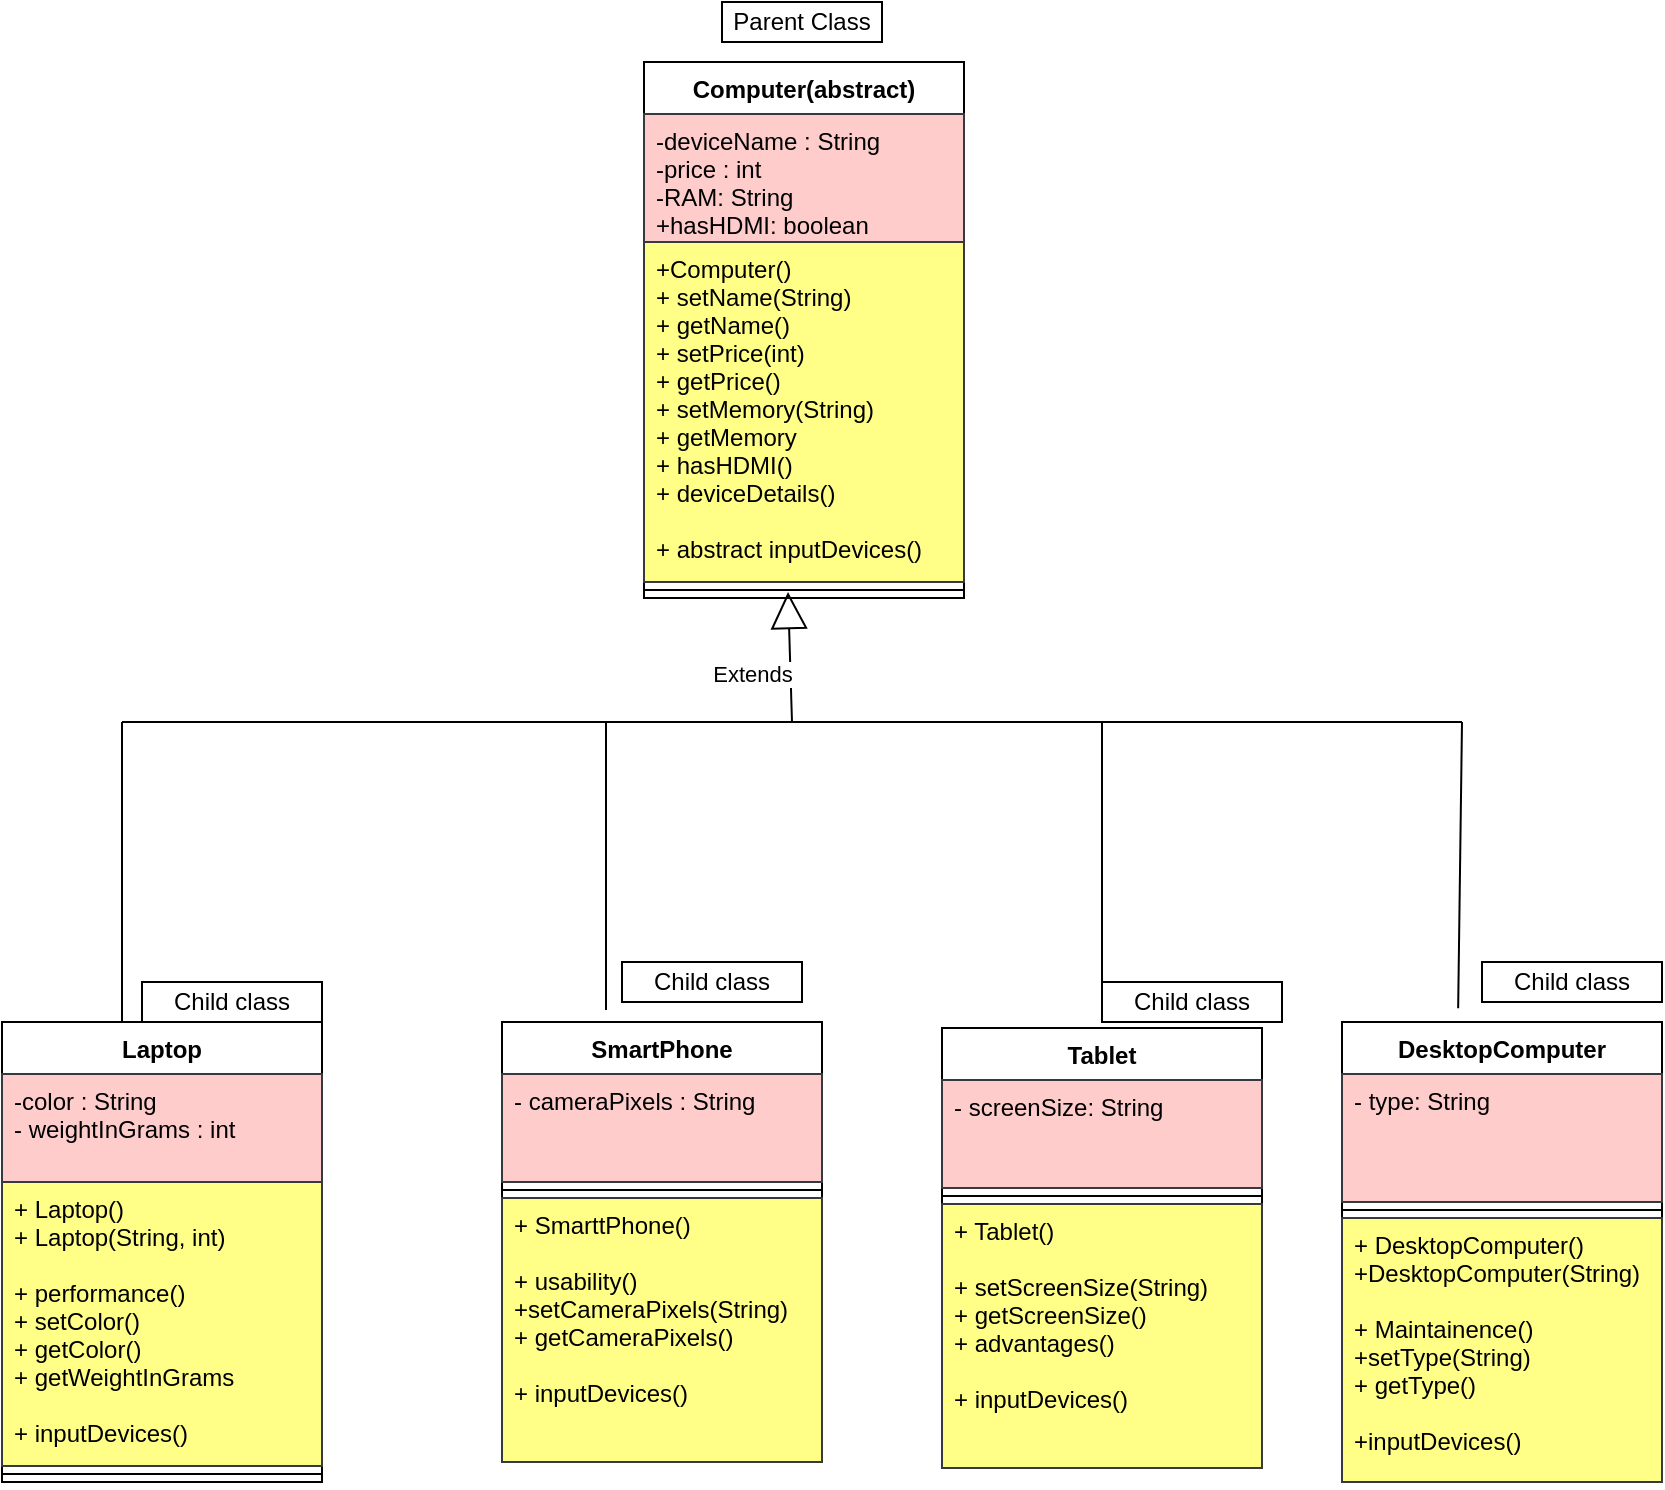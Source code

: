 <mxfile version="20.6.0" type="device"><diagram id="Juxt1GDownKfmOn9Un50" name="Page-1"><mxGraphModel dx="868" dy="450" grid="1" gridSize="10" guides="1" tooltips="1" connect="1" arrows="1" fold="1" page="1" pageScale="1" pageWidth="850" pageHeight="1100" math="0" shadow="0"><root><mxCell id="0"/><mxCell id="1" parent="0"/><mxCell id="tdOqcuPv-V5w8VtgRjol-1" value="Computer(abstract)" style="swimlane;fontStyle=1;align=center;verticalAlign=top;childLayout=stackLayout;horizontal=1;startSize=26;horizontalStack=0;resizeParent=1;resizeParentMax=0;resizeLast=0;collapsible=1;marginBottom=0;" vertex="1" parent="1"><mxGeometry x="331" y="30" width="160" height="268" as="geometry"/></mxCell><mxCell id="tdOqcuPv-V5w8VtgRjol-2" value="-deviceName : String&#10;-price : int&#10;-RAM: String&#10;+hasHDMI: boolean" style="text;strokeColor=#36393d;fillColor=#ffcccc;align=left;verticalAlign=top;spacingLeft=4;spacingRight=4;overflow=hidden;rotatable=0;points=[[0,0.5],[1,0.5]];portConstraint=eastwest;" vertex="1" parent="tdOqcuPv-V5w8VtgRjol-1"><mxGeometry y="26" width="160" height="64" as="geometry"/></mxCell><mxCell id="tdOqcuPv-V5w8VtgRjol-4" value="+Computer()&#10;+ setName(String)&#10;+ getName()&#10;+ setPrice(int)&#10;+ getPrice()&#10;+ setMemory(String)&#10;+ getMemory&#10;+ hasHDMI()&#10;+ deviceDetails()&#10;&#10;+ abstract inputDevices()&#10;" style="text;align=left;verticalAlign=top;spacingLeft=4;spacingRight=4;overflow=hidden;rotatable=0;points=[[0,0.5],[1,0.5]];portConstraint=eastwest;fillColor=#ffff88;strokeColor=#36393d;" vertex="1" parent="tdOqcuPv-V5w8VtgRjol-1"><mxGeometry y="90" width="160" height="170" as="geometry"/></mxCell><mxCell id="tdOqcuPv-V5w8VtgRjol-3" value="" style="line;strokeWidth=1;fillColor=none;align=left;verticalAlign=middle;spacingTop=-1;spacingLeft=3;spacingRight=3;rotatable=0;labelPosition=right;points=[];portConstraint=eastwest;strokeColor=inherit;" vertex="1" parent="tdOqcuPv-V5w8VtgRjol-1"><mxGeometry y="260" width="160" height="8" as="geometry"/></mxCell><mxCell id="tdOqcuPv-V5w8VtgRjol-5" value="DesktopComputer" style="swimlane;fontStyle=1;align=center;verticalAlign=top;childLayout=stackLayout;horizontal=1;startSize=26;horizontalStack=0;resizeParent=1;resizeParentMax=0;resizeLast=0;collapsible=1;marginBottom=0;" vertex="1" parent="1"><mxGeometry x="680" y="510" width="160" height="230" as="geometry"/></mxCell><mxCell id="tdOqcuPv-V5w8VtgRjol-6" value="- type: String&#10;" style="text;strokeColor=#36393d;fillColor=#ffcccc;align=left;verticalAlign=top;spacingLeft=4;spacingRight=4;overflow=hidden;rotatable=0;points=[[0,0.5],[1,0.5]];portConstraint=eastwest;" vertex="1" parent="tdOqcuPv-V5w8VtgRjol-5"><mxGeometry y="26" width="160" height="64" as="geometry"/></mxCell><mxCell id="tdOqcuPv-V5w8VtgRjol-7" value="" style="line;strokeWidth=1;fillColor=none;align=left;verticalAlign=middle;spacingTop=-1;spacingLeft=3;spacingRight=3;rotatable=0;labelPosition=right;points=[];portConstraint=eastwest;strokeColor=inherit;" vertex="1" parent="tdOqcuPv-V5w8VtgRjol-5"><mxGeometry y="90" width="160" height="8" as="geometry"/></mxCell><mxCell id="tdOqcuPv-V5w8VtgRjol-8" value="+ DesktopComputer()&#10;+DesktopComputer(String)&#10;&#10;+ Maintainence()&#10;+setType(String)&#10;+ getType()&#10;&#10;+inputDevices()&#10;" style="text;strokeColor=#36393d;fillColor=#ffff88;align=left;verticalAlign=top;spacingLeft=4;spacingRight=4;overflow=hidden;rotatable=0;points=[[0,0.5],[1,0.5]];portConstraint=eastwest;" vertex="1" parent="tdOqcuPv-V5w8VtgRjol-5"><mxGeometry y="98" width="160" height="132" as="geometry"/></mxCell><mxCell id="tdOqcuPv-V5w8VtgRjol-9" value="Laptop" style="swimlane;fontStyle=1;align=center;verticalAlign=top;childLayout=stackLayout;horizontal=1;startSize=26;horizontalStack=0;resizeParent=1;resizeParentMax=0;resizeLast=0;collapsible=1;marginBottom=0;" vertex="1" parent="1"><mxGeometry x="10" y="510" width="160" height="230" as="geometry"/></mxCell><mxCell id="tdOqcuPv-V5w8VtgRjol-10" value="-color : String&#10;- weightInGrams : int" style="text;strokeColor=#36393d;fillColor=#ffcccc;align=left;verticalAlign=top;spacingLeft=4;spacingRight=4;overflow=hidden;rotatable=0;points=[[0,0.5],[1,0.5]];portConstraint=eastwest;" vertex="1" parent="tdOqcuPv-V5w8VtgRjol-9"><mxGeometry y="26" width="160" height="54" as="geometry"/></mxCell><mxCell id="tdOqcuPv-V5w8VtgRjol-12" value="+ Laptop()&#10;+ Laptop(String, int)&#10;&#10;+ performance()&#10;+ setColor()&#10;+ getColor()&#10;+ getWeightInGrams&#10;&#10;+ inputDevices()" style="text;strokeColor=#36393d;fillColor=#ffff88;align=left;verticalAlign=top;spacingLeft=4;spacingRight=4;overflow=hidden;rotatable=0;points=[[0,0.5],[1,0.5]];portConstraint=eastwest;" vertex="1" parent="tdOqcuPv-V5w8VtgRjol-9"><mxGeometry y="80" width="160" height="142" as="geometry"/></mxCell><mxCell id="tdOqcuPv-V5w8VtgRjol-11" value="" style="line;strokeWidth=1;fillColor=none;align=left;verticalAlign=middle;spacingTop=-1;spacingLeft=3;spacingRight=3;rotatable=0;labelPosition=right;points=[];portConstraint=eastwest;strokeColor=inherit;" vertex="1" parent="tdOqcuPv-V5w8VtgRjol-9"><mxGeometry y="222" width="160" height="8" as="geometry"/></mxCell><mxCell id="tdOqcuPv-V5w8VtgRjol-13" value="SmartPhone" style="swimlane;fontStyle=1;align=center;verticalAlign=top;childLayout=stackLayout;horizontal=1;startSize=26;horizontalStack=0;resizeParent=1;resizeParentMax=0;resizeLast=0;collapsible=1;marginBottom=0;" vertex="1" parent="1"><mxGeometry x="260" y="510" width="160" height="220" as="geometry"/></mxCell><mxCell id="tdOqcuPv-V5w8VtgRjol-14" value="- cameraPixels : String" style="text;strokeColor=#36393d;fillColor=#ffcccc;align=left;verticalAlign=top;spacingLeft=4;spacingRight=4;overflow=hidden;rotatable=0;points=[[0,0.5],[1,0.5]];portConstraint=eastwest;" vertex="1" parent="tdOqcuPv-V5w8VtgRjol-13"><mxGeometry y="26" width="160" height="54" as="geometry"/></mxCell><mxCell id="tdOqcuPv-V5w8VtgRjol-15" value="" style="line;strokeWidth=1;fillColor=none;align=left;verticalAlign=middle;spacingTop=-1;spacingLeft=3;spacingRight=3;rotatable=0;labelPosition=right;points=[];portConstraint=eastwest;strokeColor=inherit;" vertex="1" parent="tdOqcuPv-V5w8VtgRjol-13"><mxGeometry y="80" width="160" height="8" as="geometry"/></mxCell><mxCell id="tdOqcuPv-V5w8VtgRjol-16" value="+ SmarttPhone()&#10;&#10;+ usability()&#10;+setCameraPixels(String)&#10;+ getCameraPixels()&#10;&#10;+ inputDevices()" style="text;strokeColor=#36393d;fillColor=#ffff88;align=left;verticalAlign=top;spacingLeft=4;spacingRight=4;overflow=hidden;rotatable=0;points=[[0,0.5],[1,0.5]];portConstraint=eastwest;" vertex="1" parent="tdOqcuPv-V5w8VtgRjol-13"><mxGeometry y="88" width="160" height="132" as="geometry"/></mxCell><mxCell id="tdOqcuPv-V5w8VtgRjol-17" value="Tablet" style="swimlane;fontStyle=1;align=center;verticalAlign=top;childLayout=stackLayout;horizontal=1;startSize=26;horizontalStack=0;resizeParent=1;resizeParentMax=0;resizeLast=0;collapsible=1;marginBottom=0;" vertex="1" parent="1"><mxGeometry x="480" y="513" width="160" height="220" as="geometry"/></mxCell><mxCell id="tdOqcuPv-V5w8VtgRjol-18" value="- screenSize: String" style="text;strokeColor=#36393d;fillColor=#ffcccc;align=left;verticalAlign=top;spacingLeft=4;spacingRight=4;overflow=hidden;rotatable=0;points=[[0,0.5],[1,0.5]];portConstraint=eastwest;" vertex="1" parent="tdOqcuPv-V5w8VtgRjol-17"><mxGeometry y="26" width="160" height="54" as="geometry"/></mxCell><mxCell id="tdOqcuPv-V5w8VtgRjol-19" value="" style="line;strokeWidth=1;fillColor=none;align=left;verticalAlign=middle;spacingTop=-1;spacingLeft=3;spacingRight=3;rotatable=0;labelPosition=right;points=[];portConstraint=eastwest;strokeColor=inherit;" vertex="1" parent="tdOqcuPv-V5w8VtgRjol-17"><mxGeometry y="80" width="160" height="8" as="geometry"/></mxCell><mxCell id="tdOqcuPv-V5w8VtgRjol-20" value="+ Tablet()&#10;&#10;+ setScreenSize(String)&#10;+ getScreenSize()&#10;+ advantages()&#10;&#10;+ inputDevices()" style="text;strokeColor=#36393d;fillColor=#ffff88;align=left;verticalAlign=top;spacingLeft=4;spacingRight=4;overflow=hidden;rotatable=0;points=[[0,0.5],[1,0.5]];portConstraint=eastwest;" vertex="1" parent="tdOqcuPv-V5w8VtgRjol-17"><mxGeometry y="88" width="160" height="132" as="geometry"/></mxCell><mxCell id="tdOqcuPv-V5w8VtgRjol-23" value="Child class" style="rounded=0;whiteSpace=wrap;html=1;" vertex="1" parent="1"><mxGeometry x="80" y="490" width="90" height="20" as="geometry"/></mxCell><mxCell id="tdOqcuPv-V5w8VtgRjol-24" value="Child class" style="rounded=0;whiteSpace=wrap;html=1;" vertex="1" parent="1"><mxGeometry x="320" y="480" width="90" height="20" as="geometry"/></mxCell><mxCell id="tdOqcuPv-V5w8VtgRjol-25" value="Child class" style="rounded=0;whiteSpace=wrap;html=1;" vertex="1" parent="1"><mxGeometry x="560" y="490" width="90" height="20" as="geometry"/></mxCell><mxCell id="tdOqcuPv-V5w8VtgRjol-26" value="Child class" style="rounded=0;whiteSpace=wrap;html=1;" vertex="1" parent="1"><mxGeometry x="750" y="480" width="90" height="20" as="geometry"/></mxCell><mxCell id="tdOqcuPv-V5w8VtgRjol-27" value="Parent Class" style="rounded=0;whiteSpace=wrap;html=1;" vertex="1" parent="1"><mxGeometry x="370" width="80" height="20" as="geometry"/></mxCell><mxCell id="tdOqcuPv-V5w8VtgRjol-28" value="" style="endArrow=none;html=1;rounded=0;" edge="1" parent="1"><mxGeometry width="50" height="50" relative="1" as="geometry"><mxPoint x="70" y="360" as="sourcePoint"/><mxPoint x="740" y="360" as="targetPoint"/><Array as="points"><mxPoint x="400" y="360"/></Array></mxGeometry></mxCell><mxCell id="tdOqcuPv-V5w8VtgRjol-29" value="" style="endArrow=none;html=1;rounded=0;exitX=0.375;exitY=0;exitDx=0;exitDy=0;exitPerimeter=0;" edge="1" parent="1" source="tdOqcuPv-V5w8VtgRjol-9"><mxGeometry width="50" height="50" relative="1" as="geometry"><mxPoint x="70" y="300" as="sourcePoint"/><mxPoint x="70" y="360" as="targetPoint"/></mxGeometry></mxCell><mxCell id="tdOqcuPv-V5w8VtgRjol-30" value="" style="endArrow=none;html=1;rounded=0;" edge="1" parent="1"><mxGeometry width="50" height="50" relative="1" as="geometry"><mxPoint x="560" y="510" as="sourcePoint"/><mxPoint x="560" y="360" as="targetPoint"/></mxGeometry></mxCell><mxCell id="tdOqcuPv-V5w8VtgRjol-31" value="" style="endArrow=none;html=1;rounded=0;exitX=0.325;exitY=-0.027;exitDx=0;exitDy=0;exitPerimeter=0;" edge="1" parent="1" source="tdOqcuPv-V5w8VtgRjol-13"><mxGeometry width="50" height="50" relative="1" as="geometry"><mxPoint x="310" y="310" as="sourcePoint"/><mxPoint x="312" y="360" as="targetPoint"/></mxGeometry></mxCell><mxCell id="tdOqcuPv-V5w8VtgRjol-32" value="" style="endArrow=none;html=1;rounded=0;exitX=0.363;exitY=-0.03;exitDx=0;exitDy=0;exitPerimeter=0;" edge="1" parent="1" source="tdOqcuPv-V5w8VtgRjol-5"><mxGeometry width="50" height="50" relative="1" as="geometry"><mxPoint x="740" y="310" as="sourcePoint"/><mxPoint x="740" y="360" as="targetPoint"/></mxGeometry></mxCell><mxCell id="tdOqcuPv-V5w8VtgRjol-34" value="Extends" style="endArrow=block;endSize=16;endFill=0;html=1;rounded=0;entryX=0.45;entryY=0.625;entryDx=0;entryDy=0;entryPerimeter=0;" edge="1" parent="1" target="tdOqcuPv-V5w8VtgRjol-3"><mxGeometry x="-0.235" y="19" width="160" relative="1" as="geometry"><mxPoint x="405" y="360" as="sourcePoint"/><mxPoint x="405" y="310" as="targetPoint"/><mxPoint as="offset"/></mxGeometry></mxCell></root></mxGraphModel></diagram></mxfile>
